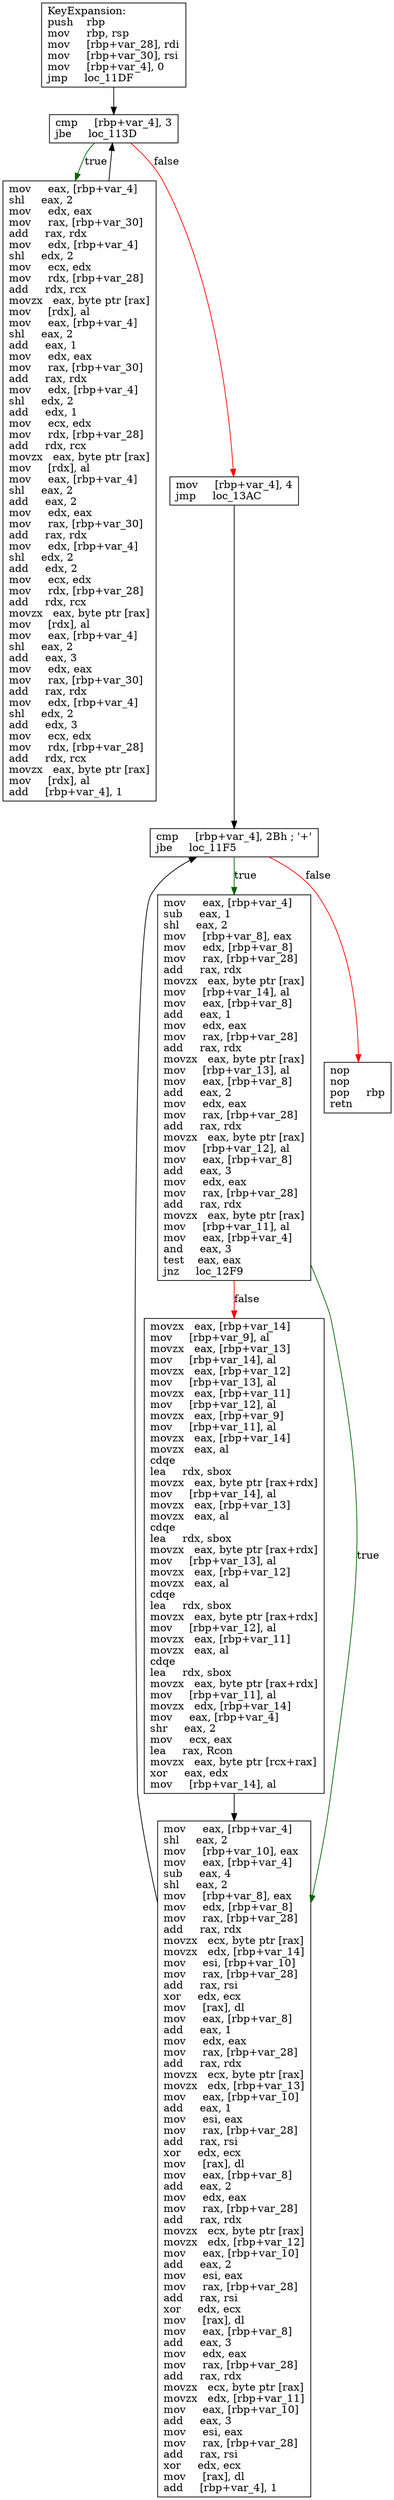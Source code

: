 digraph "KeyExpansion" {
	graph [
	];
	node [
		shape = "box"
	];
	edge [
	];
	"0" [
		label = "KeyExpansion:\lpush    rbp\lmov     rbp, rsp\lmov     [rbp+var_28], rdi\lmov     [rbp+var_30], rsi\lmov     [rbp+var_4], 0\ljmp     loc_11DF\l"
	];
	"1" [
		label = "mov     eax, [rbp+var_4]\lshl     eax, 2\lmov     edx, eax\lmov     rax, [rbp+var_30]\ladd     rax, rdx\lmov     edx, [rbp+var_4]\lshl     edx, 2\lmov     ecx, edx\lmov     rdx, [rbp+var_28]\ladd     rdx, rcx\lmovzx   eax, byte ptr [rax]\lmov     [rdx], al\lmov     eax, [rbp+var_4]\lshl     eax, 2\ladd     eax, 1\lmov     edx, eax\lmov     rax, [rbp+var_30]\ladd     rax, rdx\lmov     edx, [rbp+var_4]\lshl     edx, 2\ladd     edx, 1\lmov     ecx, edx\lmov     rdx, [rbp+var_28]\ladd     rdx, rcx\lmovzx   eax, byte ptr [rax]\lmov     [rdx], al\lmov     eax, [rbp+var_4]\lshl     eax, 2\ladd     eax, 2\lmov     edx, eax\lmov     rax, [rbp+var_30]\ladd     rax, rdx\lmov     edx, [rbp+var_4]\lshl     edx, 2\ladd     edx, 2\lmov     ecx, edx\lmov     rdx, [rbp+var_28]\ladd     rdx, rcx\lmovzx   eax, byte ptr [rax]\lmov     [rdx], al\lmov     eax, [rbp+var_4]\lshl     eax, 2\ladd     eax, 3\lmov     edx, eax\lmov     rax, [rbp+var_30]\ladd     rax, rdx\lmov     edx, [rbp+var_4]\lshl     edx, 2\ladd     edx, 3\lmov     ecx, edx\lmov     rdx, [rbp+var_28]\ladd     rdx, rcx\lmovzx   eax, byte ptr [rax]\lmov     [rdx], al\ladd     [rbp+var_4], 1\l"
	];
	"2" [
		label = "cmp     [rbp+var_4], 3\ljbe     loc_113D\l"
	];
	"3" [
		label = "mov     [rbp+var_4], 4\ljmp     loc_13AC\l"
	];
	"4" [
		label = "mov     eax, [rbp+var_4]\lsub     eax, 1\lshl     eax, 2\lmov     [rbp+var_8], eax\lmov     edx, [rbp+var_8]\lmov     rax, [rbp+var_28]\ladd     rax, rdx\lmovzx   eax, byte ptr [rax]\lmov     [rbp+var_14], al\lmov     eax, [rbp+var_8]\ladd     eax, 1\lmov     edx, eax\lmov     rax, [rbp+var_28]\ladd     rax, rdx\lmovzx   eax, byte ptr [rax]\lmov     [rbp+var_13], al\lmov     eax, [rbp+var_8]\ladd     eax, 2\lmov     edx, eax\lmov     rax, [rbp+var_28]\ladd     rax, rdx\lmovzx   eax, byte ptr [rax]\lmov     [rbp+var_12], al\lmov     eax, [rbp+var_8]\ladd     eax, 3\lmov     edx, eax\lmov     rax, [rbp+var_28]\ladd     rax, rdx\lmovzx   eax, byte ptr [rax]\lmov     [rbp+var_11], al\lmov     eax, [rbp+var_4]\land     eax, 3\ltest    eax, eax\ljnz     loc_12F9\l"
	];
	"5" [
		label = "movzx   eax, [rbp+var_14]\lmov     [rbp+var_9], al\lmovzx   eax, [rbp+var_13]\lmov     [rbp+var_14], al\lmovzx   eax, [rbp+var_12]\lmov     [rbp+var_13], al\lmovzx   eax, [rbp+var_11]\lmov     [rbp+var_12], al\lmovzx   eax, [rbp+var_9]\lmov     [rbp+var_11], al\lmovzx   eax, [rbp+var_14]\lmovzx   eax, al\lcdqe\llea     rdx, sbox\lmovzx   eax, byte ptr [rax+rdx]\lmov     [rbp+var_14], al\lmovzx   eax, [rbp+var_13]\lmovzx   eax, al\lcdqe\llea     rdx, sbox\lmovzx   eax, byte ptr [rax+rdx]\lmov     [rbp+var_13], al\lmovzx   eax, [rbp+var_12]\lmovzx   eax, al\lcdqe\llea     rdx, sbox\lmovzx   eax, byte ptr [rax+rdx]\lmov     [rbp+var_12], al\lmovzx   eax, [rbp+var_11]\lmovzx   eax, al\lcdqe\llea     rdx, sbox\lmovzx   eax, byte ptr [rax+rdx]\lmov     [rbp+var_11], al\lmovzx   edx, [rbp+var_14]\lmov     eax, [rbp+var_4]\lshr     eax, 2\lmov     ecx, eax\llea     rax, Rcon\lmovzx   eax, byte ptr [rcx+rax]\lxor     eax, edx\lmov     [rbp+var_14], al\l"
	];
	"6" [
		label = "mov     eax, [rbp+var_4]\lshl     eax, 2\lmov     [rbp+var_10], eax\lmov     eax, [rbp+var_4]\lsub     eax, 4\lshl     eax, 2\lmov     [rbp+var_8], eax\lmov     edx, [rbp+var_8]\lmov     rax, [rbp+var_28]\ladd     rax, rdx\lmovzx   ecx, byte ptr [rax]\lmovzx   edx, [rbp+var_14]\lmov     esi, [rbp+var_10]\lmov     rax, [rbp+var_28]\ladd     rax, rsi\lxor     edx, ecx\lmov     [rax], dl\lmov     eax, [rbp+var_8]\ladd     eax, 1\lmov     edx, eax\lmov     rax, [rbp+var_28]\ladd     rax, rdx\lmovzx   ecx, byte ptr [rax]\lmovzx   edx, [rbp+var_13]\lmov     eax, [rbp+var_10]\ladd     eax, 1\lmov     esi, eax\lmov     rax, [rbp+var_28]\ladd     rax, rsi\lxor     edx, ecx\lmov     [rax], dl\lmov     eax, [rbp+var_8]\ladd     eax, 2\lmov     edx, eax\lmov     rax, [rbp+var_28]\ladd     rax, rdx\lmovzx   ecx, byte ptr [rax]\lmovzx   edx, [rbp+var_12]\lmov     eax, [rbp+var_10]\ladd     eax, 2\lmov     esi, eax\lmov     rax, [rbp+var_28]\ladd     rax, rsi\lxor     edx, ecx\lmov     [rax], dl\lmov     eax, [rbp+var_8]\ladd     eax, 3\lmov     edx, eax\lmov     rax, [rbp+var_28]\ladd     rax, rdx\lmovzx   ecx, byte ptr [rax]\lmovzx   edx, [rbp+var_11]\lmov     eax, [rbp+var_10]\ladd     eax, 3\lmov     esi, eax\lmov     rax, [rbp+var_28]\ladd     rax, rsi\lxor     edx, ecx\lmov     [rax], dl\ladd     [rbp+var_4], 1\l"
	];
	"7" [
		label = "cmp     [rbp+var_4], 2Bh ; '+'\ljbe     loc_11F5\l"
	];
	"8" [
		label = "nop\lnop\lpop     rbp\lretn\l"
	];
// node 0
	"0" -> "2" [ ];
// node 1
	"1" -> "2" [ ];
// node 2
	"2" -> "1" [ label = "true", color = darkgreen ];
	"2" -> "3" [ label = "false", color = red ];
// node 3
	"3" -> "7" [ ];
// node 4
	"4" -> "5" [ label = "false", color = red ];
	"4" -> "6" [ label = "true", color = darkgreen ];
// node 5
	"5" -> "6" [ ];
// node 6
	"6" -> "7" [ ];
// node 7
	"7" -> "4" [ label = "true", color = darkgreen ];
	"7" -> "8" [ label = "false", color = red ];
// node 8
}
